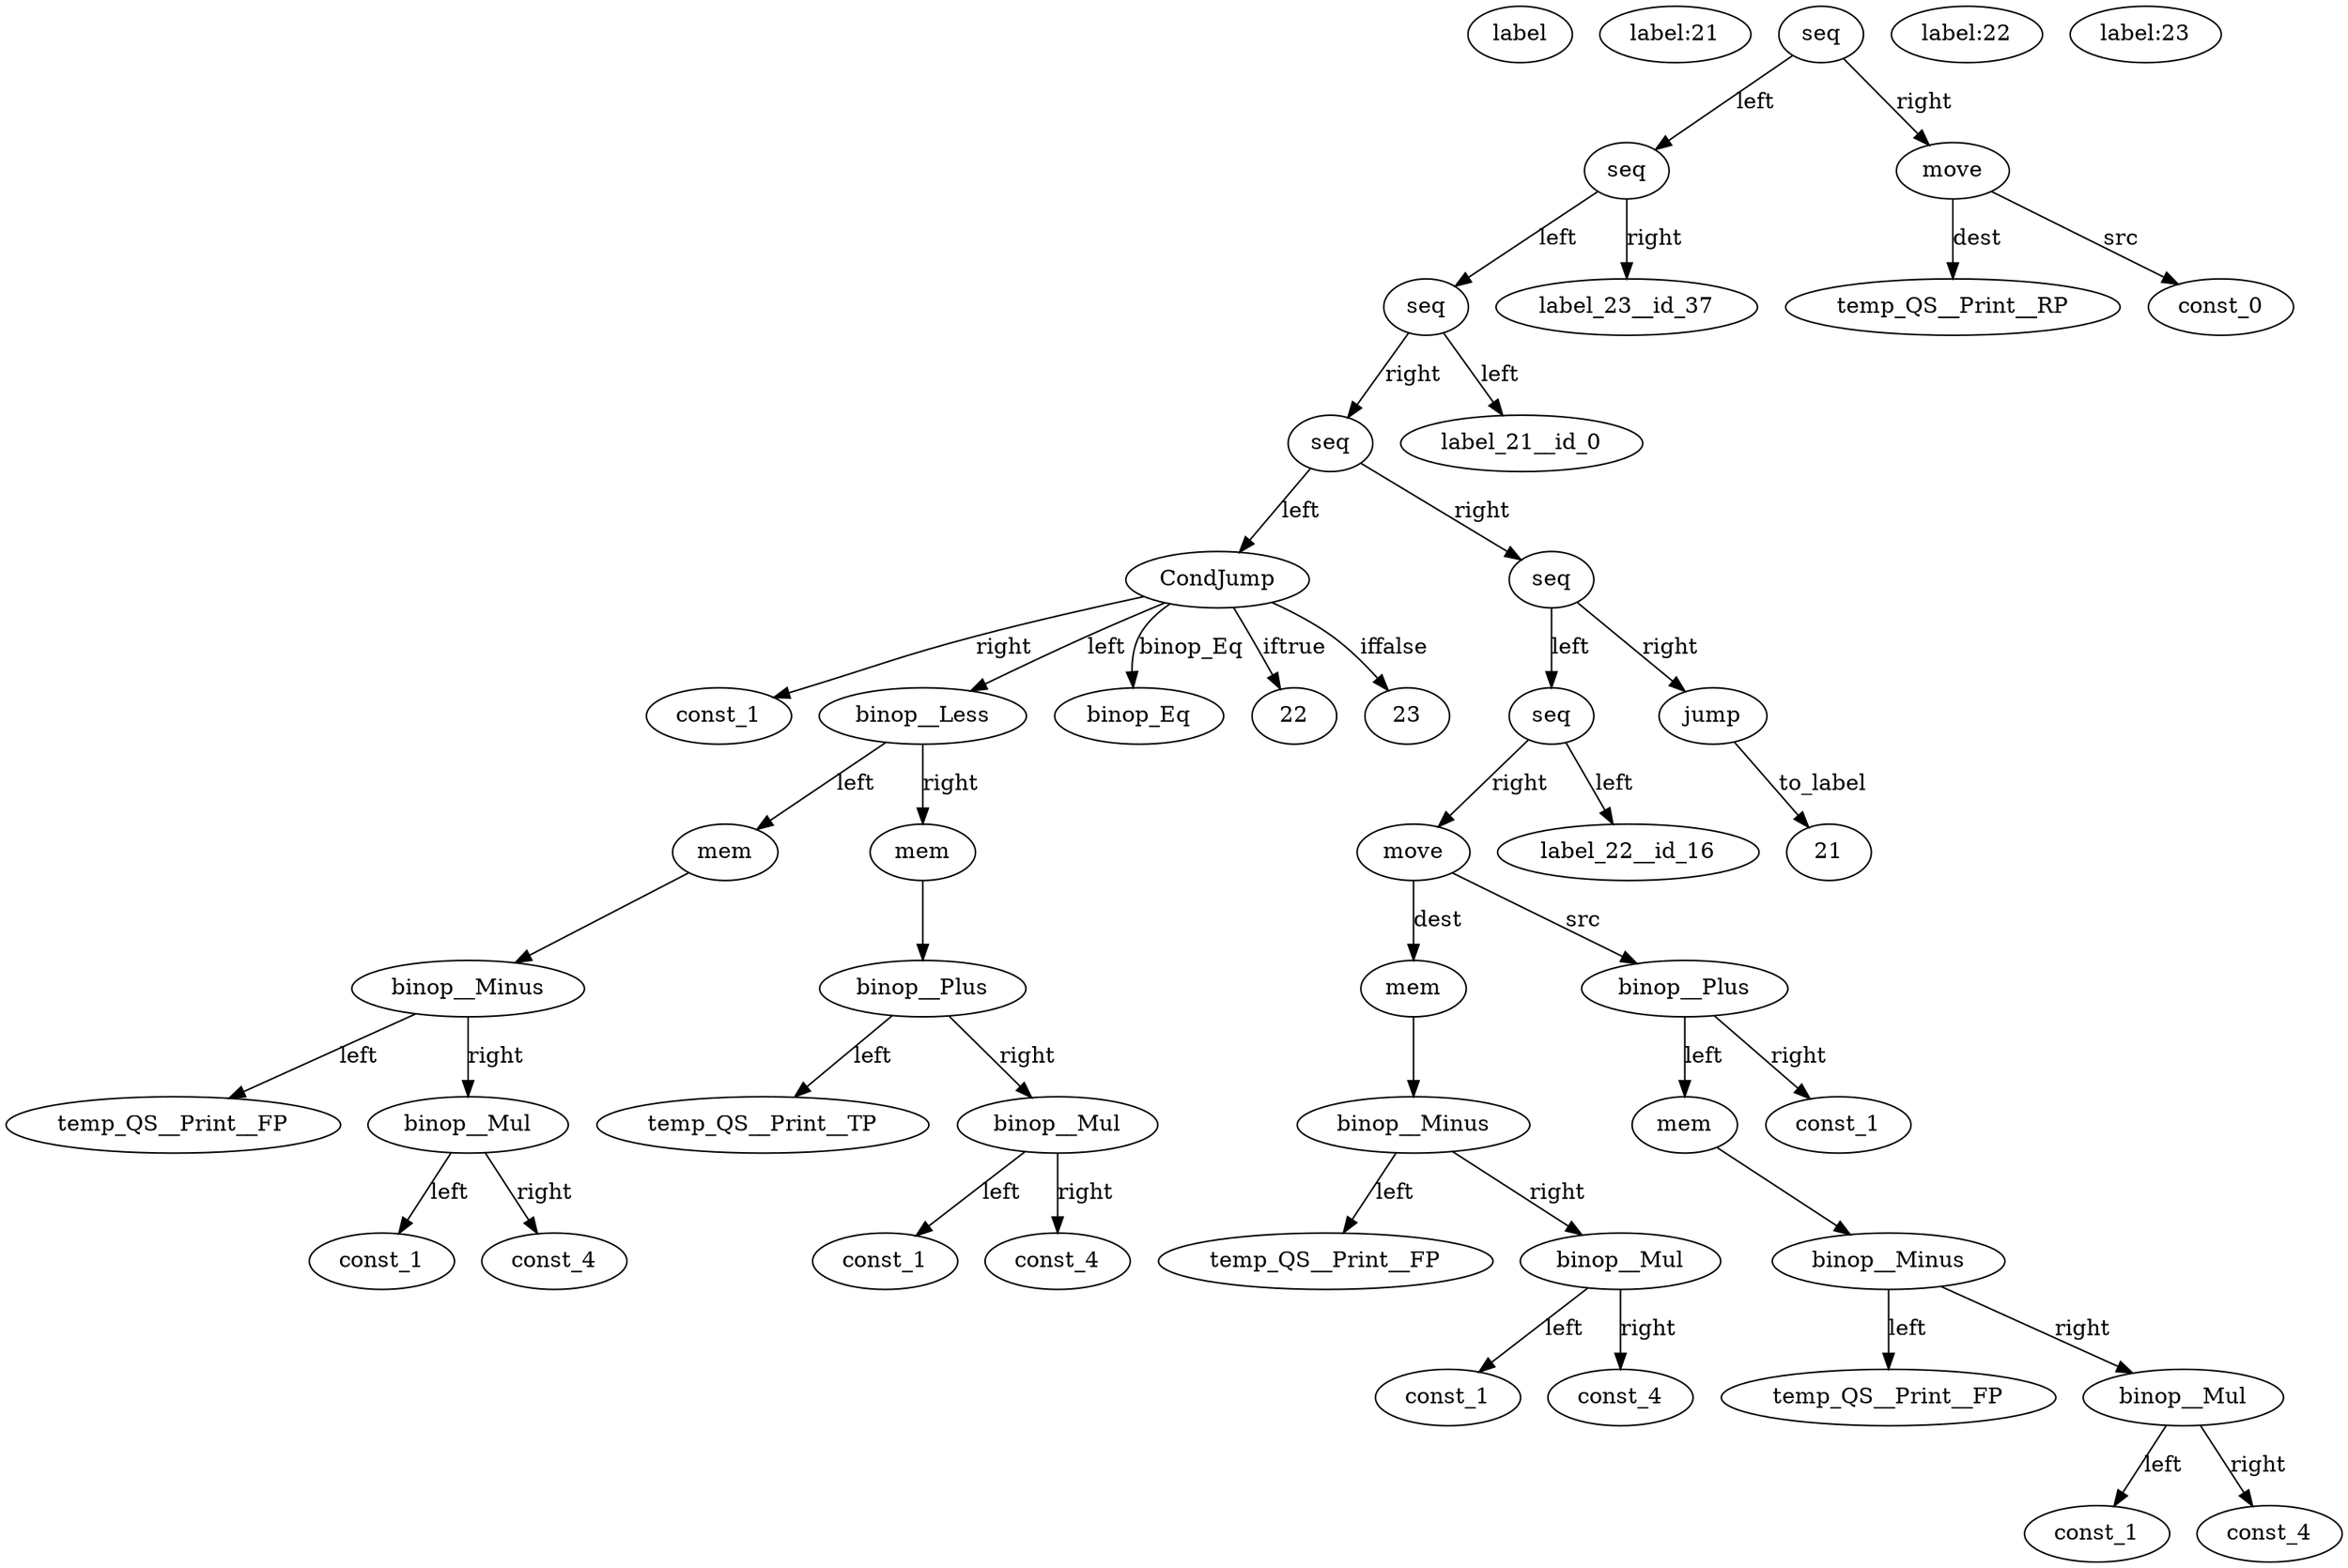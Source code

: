 digraph {
label:21__id_0 [ label="label:21" ]; 
const_1__id_1 [ label="const_1" ]; 
temp_QS__Print__FP__id_2 [ label="temp_QS__Print__FP" ]; 
const_1__id_3 [ label="const_1" ]; 
const_4__id_4 [ label="const_4" ]; 
binop__Mul__id_5 [ label="binop__Mul" ]; 
binop__Mul__id_5 -> const_4__id_4 [ label="right"] ; 
binop__Mul__id_5 -> const_1__id_3 [ label="left"] ; 
binop__Minus__id_6 [ label="binop__Minus" ]; 
binop__Minus__id_6 -> binop__Mul__id_5 [ label="right"] ; 
binop__Minus__id_6 -> temp_QS__Print__FP__id_2 [ label="left"] ; 
mem__id_7 [ label="mem" ]; 
mem__id_7 -> binop__Minus__id_6 ; 
temp_QS__Print__TP__id_8 [ label="temp_QS__Print__TP" ]; 
const_1__id_9 [ label="const_1" ]; 
const_4__id_10 [ label="const_4" ]; 
binop__Mul__id_11 [ label="binop__Mul" ]; 
binop__Mul__id_11 -> const_4__id_10 [ label="right"] ; 
binop__Mul__id_11 -> const_1__id_9 [ label="left"] ; 
binop__Plus__id_12 [ label="binop__Plus" ]; 
binop__Plus__id_12 -> binop__Mul__id_11 [ label="right"] ; 
binop__Plus__id_12 -> temp_QS__Print__TP__id_8 [ label="left"] ; 
mem__id_13 [ label="mem" ]; 
mem__id_13 -> binop__Plus__id_12 ; 
binop__Less__id_14 [ label="binop__Less" ]; 
binop__Less__id_14 -> mem__id_13 [ label="right"] ; 
binop__Less__id_14 -> mem__id_7 [ label="left"] ; 
CondJump__id_15 [ label="CondJump" ]; 
CondJump__id_15 -> binop__Less__id_14 [ label="left"] ; 
CondJump__id_15 -> binop_Eq [ label="binop_Eq"] ; 
CondJump__id_15 -> const_1__id_1 [ label="right"] ; 
CondJump__id_15 -> 22 [ label="iftrue"] ; 
CondJump__id_15 -> 23 [ label="iffalse"] ; 
label:22__id_16 [ label="label:22" ]; 
temp_QS__Print__FP__id_17 [ label="temp_QS__Print__FP" ]; 
const_1__id_18 [ label="const_1" ]; 
const_4__id_19 [ label="const_4" ]; 
binop__Mul__id_20 [ label="binop__Mul" ]; 
binop__Mul__id_20 -> const_4__id_19 [ label="right"] ; 
binop__Mul__id_20 -> const_1__id_18 [ label="left"] ; 
binop__Minus__id_21 [ label="binop__Minus" ]; 
binop__Minus__id_21 -> binop__Mul__id_20 [ label="right"] ; 
binop__Minus__id_21 -> temp_QS__Print__FP__id_17 [ label="left"] ; 
mem__id_22 [ label="mem" ]; 
mem__id_22 -> binop__Minus__id_21 ; 
temp_QS__Print__FP__id_23 [ label="temp_QS__Print__FP" ]; 
const_1__id_24 [ label="const_1" ]; 
const_4__id_25 [ label="const_4" ]; 
binop__Mul__id_26 [ label="binop__Mul" ]; 
binop__Mul__id_26 -> const_4__id_25 [ label="right"] ; 
binop__Mul__id_26 -> const_1__id_24 [ label="left"] ; 
binop__Minus__id_27 [ label="binop__Minus" ]; 
binop__Minus__id_27 -> binop__Mul__id_26 [ label="right"] ; 
binop__Minus__id_27 -> temp_QS__Print__FP__id_23 [ label="left"] ; 
mem__id_28 [ label="mem" ]; 
mem__id_28 -> binop__Minus__id_27 ; 
const_1__id_29 [ label="const_1" ]; 
binop__Plus__id_30 [ label="binop__Plus" ]; 
binop__Plus__id_30 -> const_1__id_29 [ label="right"] ; 
binop__Plus__id_30 -> mem__id_28 [ label="left"] ; 
move__id_31 [ label="move" ]; 
move__id_31 -> mem__id_22 [ label="dest"] ; 
move__id_31 -> binop__Plus__id_30 [ label="src"] ; 
seq__id_32 [ label="seq" ]; 
seq__id_32 -> label_22__id_16 [ label="left"] ; 
seq__id_32 -> move__id_31 [ label="right"] ; 
jump__id_33 [ label="jump" ]; 
jump__id_33 -> 21 [ label="to_label"] ; 
seq__id_34 [ label="seq" ]; 
seq__id_34 -> seq__id_32 [ label="left"] ; 
seq__id_34 -> jump__id_33 [ label="right"] ; 
seq__id_35 [ label="seq" ]; 
seq__id_35 -> CondJump__id_15 [ label="left"] ; 
seq__id_35 -> seq__id_34 [ label="right"] ; 
seq__id_36 [ label="seq" ]; 
seq__id_36 -> label_21__id_0 [ label="left"] ; 
seq__id_36 -> seq__id_35 [ label="right"] ; 
label:23__id_37 [ label="label:23" ]; 
seq__id_38 [ label="seq" ]; 
seq__id_38 -> seq__id_36 [ label="left"] ; 
seq__id_38 -> label_23__id_37 [ label="right"] ; 
temp_QS__Print__RP__id_39 [ label="temp_QS__Print__RP" ]; 
const_0__id_40 [ label="const_0" ]; 
move__id_41 [ label="move" ]; 
move__id_41 -> temp_QS__Print__RP__id_39 [ label="dest"] ; 
move__id_41 -> const_0__id_40 [ label="src"] ; 
seq__id_42 [ label="seq" ]; 
seq__id_42 -> seq__id_38 [ label="left"] ; 
seq__id_42 -> move__id_41 [ label="right"] ; 

}